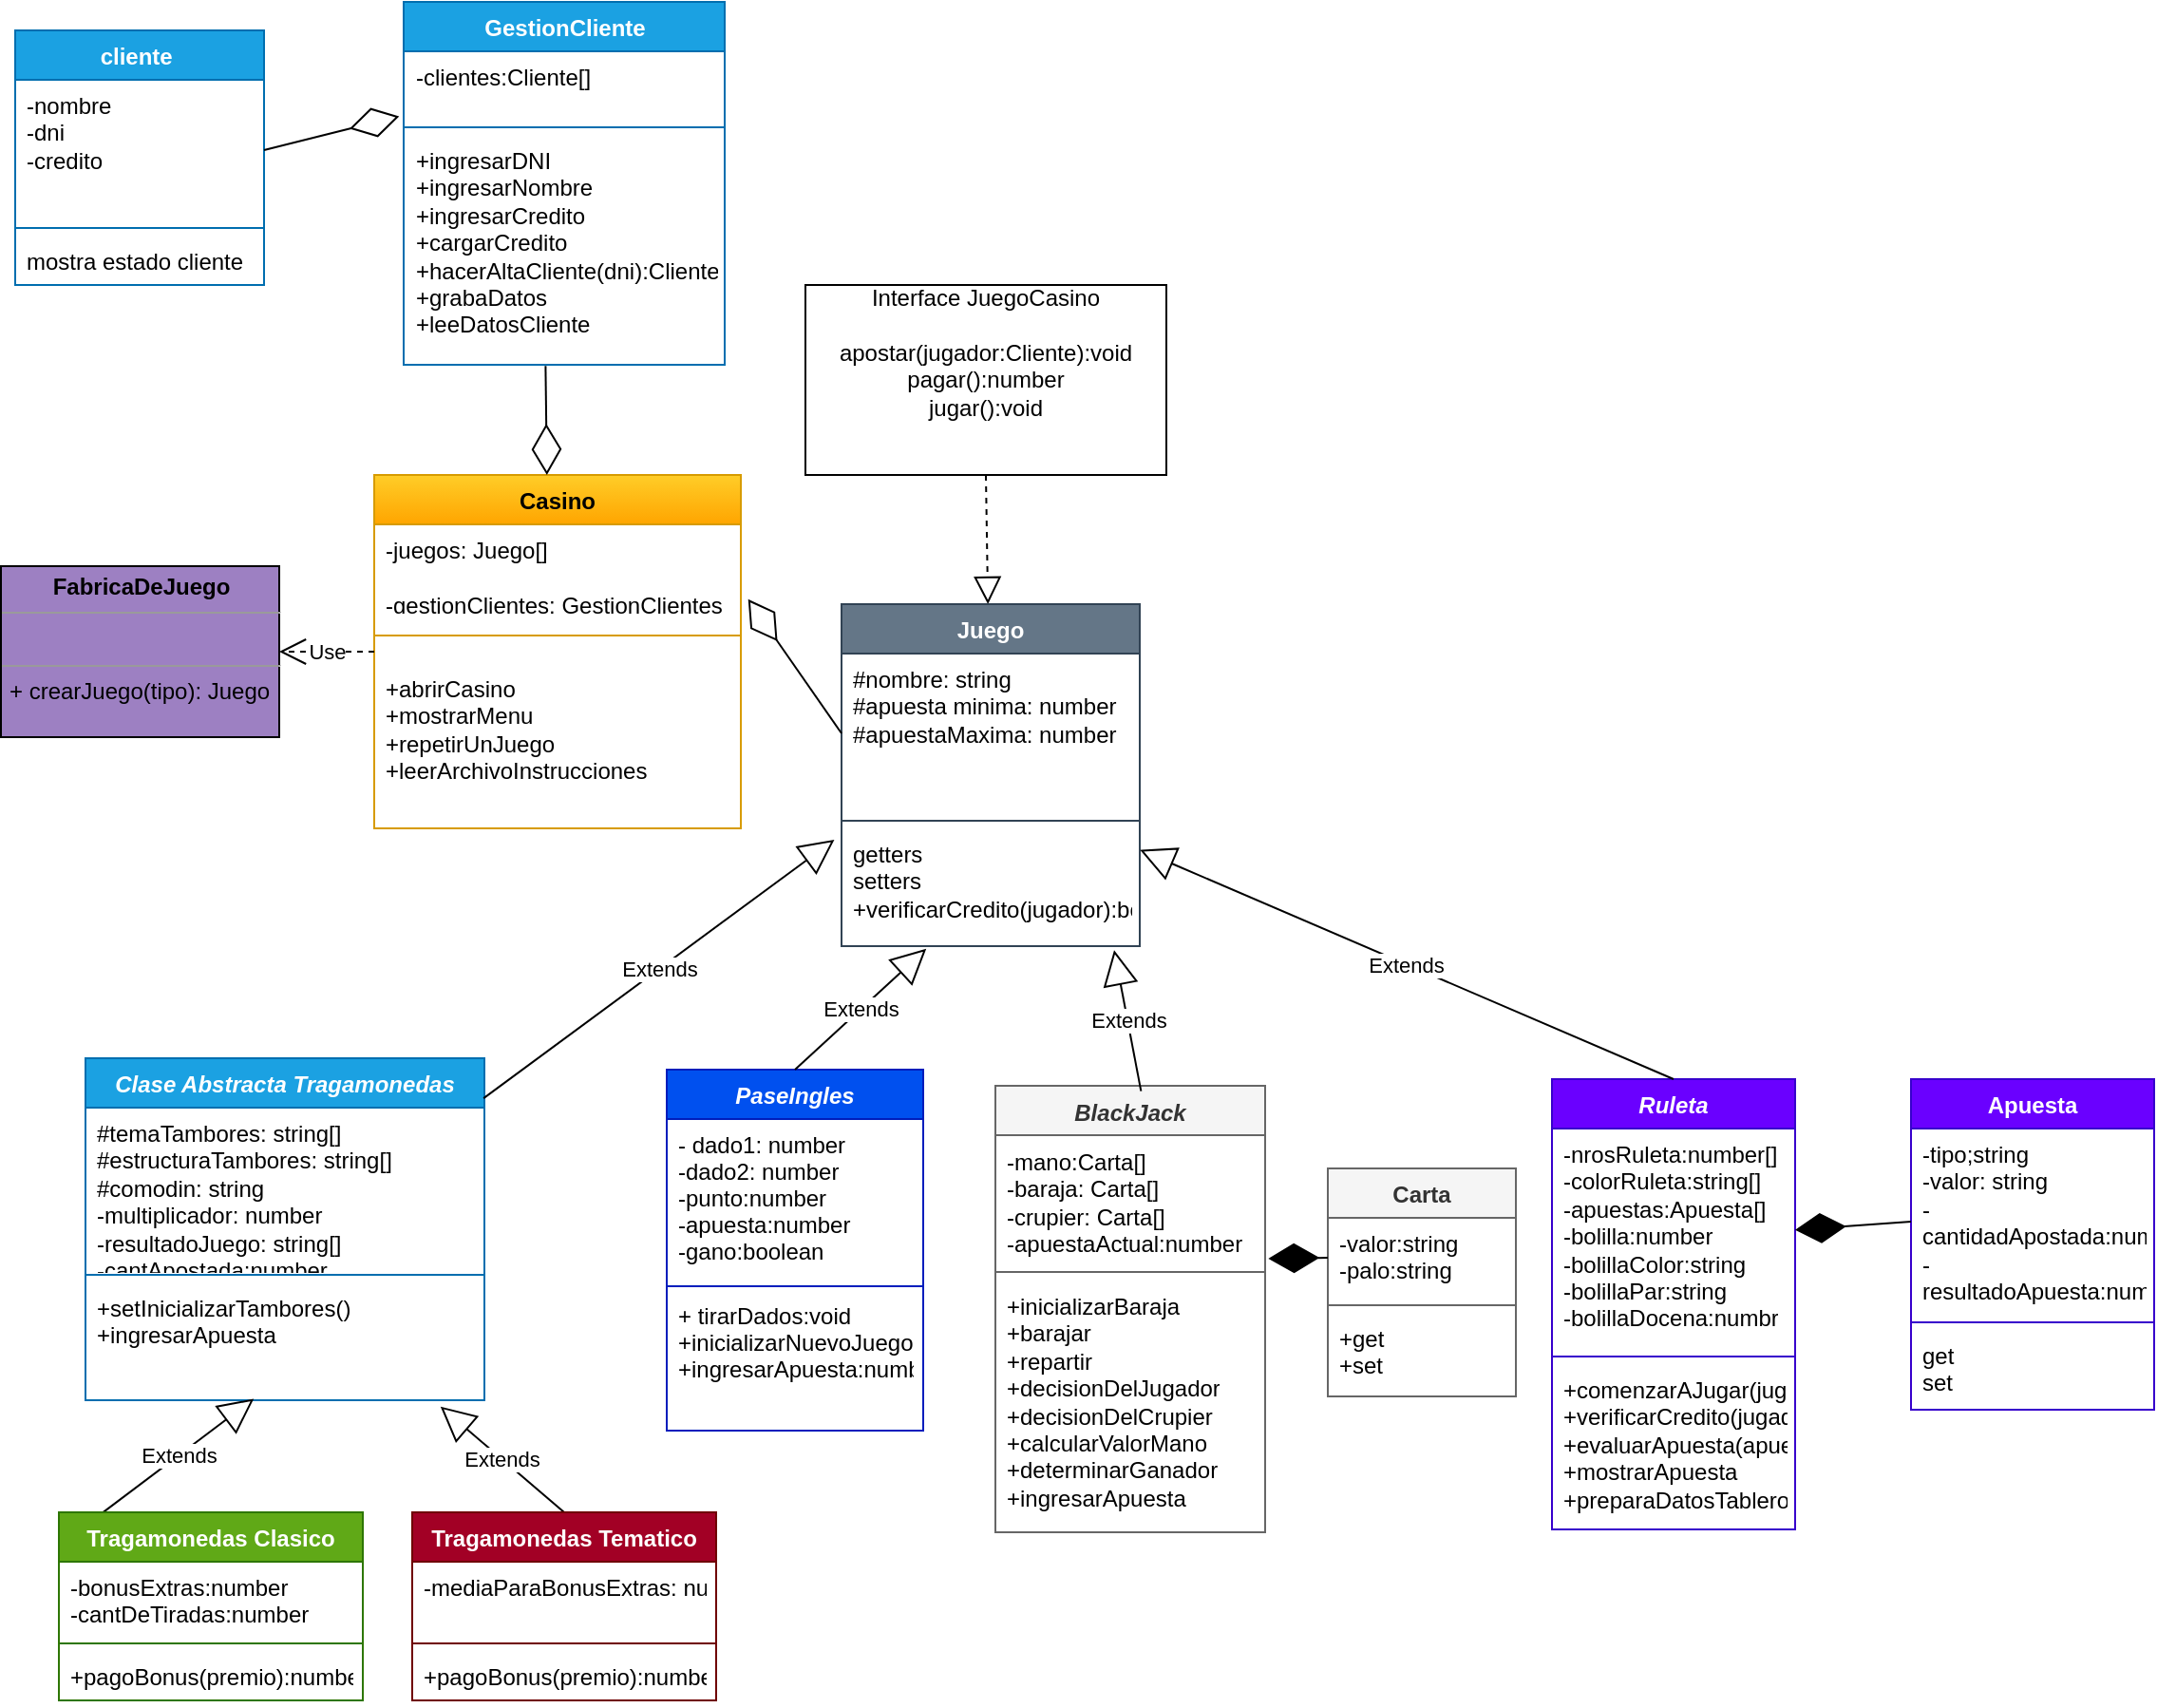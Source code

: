 <mxfile>
    <diagram name="Página-1" id="bwIVNlXcXNwzSYkkAPYZ">
        <mxGraphModel dx="778" dy="1202" grid="0" gridSize="10" guides="1" tooltips="1" connect="1" arrows="1" fold="1" page="1" pageScale="1" pageWidth="1169" pageHeight="827" math="0" shadow="0">
            <root>
                <mxCell id="0"/>
                <mxCell id="1" parent="0"/>
                <mxCell id="TmxRiigGSbf3DHzbI32Z-1" value="Interface JuegoCasino&lt;div&gt;&lt;br&gt;&lt;/div&gt;&lt;div&gt;apostar(jugador:Cliente):void&lt;/div&gt;&lt;div&gt;pagar():number&lt;/div&gt;&lt;div&gt;jugar():void&lt;/div&gt;&lt;div&gt;&lt;br&gt;&lt;/div&gt;&lt;div&gt;&lt;br&gt;&lt;/div&gt;" style="html=1;whiteSpace=wrap;" parent="1" vertex="1">
                    <mxGeometry x="428" y="12" width="190" height="100" as="geometry"/>
                </mxCell>
                <mxCell id="TmxRiigGSbf3DHzbI32Z-6" value="&lt;i&gt;Clase Abstracta Tragamonedas&lt;/i&gt;" style="swimlane;fontStyle=1;align=center;verticalAlign=top;childLayout=stackLayout;horizontal=1;startSize=26;horizontalStack=0;resizeParent=1;resizeParentMax=0;resizeLast=0;collapsible=1;marginBottom=0;whiteSpace=wrap;html=1;fillColor=#1ba1e2;strokeColor=#006EAF;fontColor=#ffffff;" parent="1" vertex="1">
                    <mxGeometry x="49" y="419" width="210" height="180" as="geometry"/>
                </mxCell>
                <mxCell id="TmxRiigGSbf3DHzbI32Z-7" value="&lt;div&gt;#temaTambores: string[]&lt;/div&gt;&lt;div&gt;#estructuraTambores: string[]&lt;/div&gt;&lt;div&gt;#comodin: string&lt;/div&gt;&lt;div&gt;-multiplicador: number&lt;/div&gt;&lt;div&gt;-resultadoJuego: string[]&lt;/div&gt;&lt;div&gt;-cantApostada:number&lt;/div&gt;" style="text;strokeColor=none;fillColor=none;align=left;verticalAlign=top;spacingLeft=4;spacingRight=4;overflow=hidden;rotatable=0;points=[[0,0.5],[1,0.5]];portConstraint=eastwest;whiteSpace=wrap;html=1;" parent="TmxRiigGSbf3DHzbI32Z-6" vertex="1">
                    <mxGeometry y="26" width="210" height="84" as="geometry"/>
                </mxCell>
                <mxCell id="TmxRiigGSbf3DHzbI32Z-8" value="" style="line;strokeWidth=1;fillColor=none;align=left;verticalAlign=middle;spacingTop=-1;spacingLeft=3;spacingRight=3;rotatable=0;labelPosition=right;points=[];portConstraint=eastwest;strokeColor=inherit;" parent="TmxRiigGSbf3DHzbI32Z-6" vertex="1">
                    <mxGeometry y="110" width="210" height="8" as="geometry"/>
                </mxCell>
                <mxCell id="TmxRiigGSbf3DHzbI32Z-9" value="+setInicializarTambores()&lt;br&gt;+ingresarApuesta" style="text;strokeColor=none;fillColor=none;align=left;verticalAlign=top;spacingLeft=4;spacingRight=4;overflow=hidden;rotatable=0;points=[[0,0.5],[1,0.5]];portConstraint=eastwest;whiteSpace=wrap;html=1;" parent="TmxRiigGSbf3DHzbI32Z-6" vertex="1">
                    <mxGeometry y="118" width="210" height="62" as="geometry"/>
                </mxCell>
                <mxCell id="TmxRiigGSbf3DHzbI32Z-20" value="Casino" style="swimlane;fontStyle=1;align=center;verticalAlign=top;childLayout=stackLayout;horizontal=1;startSize=26;horizontalStack=0;resizeParent=1;resizeParentMax=0;resizeLast=0;collapsible=1;marginBottom=0;whiteSpace=wrap;html=1;fillColor=#ffcd28;gradientColor=#ffa500;strokeColor=#d79b00;" parent="1" vertex="1">
                    <mxGeometry x="201" y="112" width="193" height="186" as="geometry"/>
                </mxCell>
                <mxCell id="TmxRiigGSbf3DHzbI32Z-21" value="-juegos: Juego[]&lt;br&gt;&lt;span style=&quot;background-color: initial;&quot;&gt;&lt;br&gt;-gestionClientes: GestionClientes&lt;br&gt;&lt;/span&gt;" style="text;strokeColor=none;fillColor=none;align=left;verticalAlign=top;spacingLeft=4;spacingRight=4;overflow=hidden;rotatable=0;points=[[0,0.5],[1,0.5]];portConstraint=eastwest;whiteSpace=wrap;html=1;" parent="TmxRiigGSbf3DHzbI32Z-20" vertex="1">
                    <mxGeometry y="26" width="193" height="44" as="geometry"/>
                </mxCell>
                <mxCell id="TmxRiigGSbf3DHzbI32Z-22" value="" style="line;strokeWidth=1;fillColor=none;align=left;verticalAlign=middle;spacingTop=-1;spacingLeft=3;spacingRight=3;rotatable=0;labelPosition=right;points=[];portConstraint=eastwest;strokeColor=inherit;" parent="TmxRiigGSbf3DHzbI32Z-20" vertex="1">
                    <mxGeometry y="70" width="193" height="29" as="geometry"/>
                </mxCell>
                <mxCell id="TmxRiigGSbf3DHzbI32Z-44" value="+abrirCasino&lt;br&gt;+mostrarMenu&lt;br&gt;+repetirUnJuego&lt;br&gt;+leerArchivoInstrucciones" style="text;strokeColor=none;fillColor=none;align=left;verticalAlign=top;spacingLeft=4;spacingRight=4;overflow=hidden;rotatable=0;points=[[0,0.5],[1,0.5]];portConstraint=eastwest;whiteSpace=wrap;html=1;" parent="TmxRiigGSbf3DHzbI32Z-20" vertex="1">
                    <mxGeometry y="99" width="193" height="87" as="geometry"/>
                </mxCell>
                <mxCell id="TmxRiigGSbf3DHzbI32Z-24" value="&lt;i&gt;Ruleta&lt;/i&gt;" style="swimlane;fontStyle=1;align=center;verticalAlign=top;childLayout=stackLayout;horizontal=1;startSize=26;horizontalStack=0;resizeParent=1;resizeParentMax=0;resizeLast=0;collapsible=1;marginBottom=0;whiteSpace=wrap;html=1;fillColor=#6a00ff;strokeColor=#3700CC;fontColor=#ffffff;" parent="1" vertex="1">
                    <mxGeometry x="821" y="430" width="128" height="237" as="geometry"/>
                </mxCell>
                <mxCell id="TmxRiigGSbf3DHzbI32Z-25" value="&lt;div&gt;-nrosRuleta:number[]&lt;/div&gt;&lt;div&gt;-colorRuleta:string[]&lt;/div&gt;&lt;div&gt;-apuestas:Apuesta[]&lt;/div&gt;&lt;div&gt;-bolilla:number&amp;nbsp;&lt;/div&gt;&lt;div&gt;-bolillaColor:string&lt;/div&gt;&lt;div&gt;-bolillaPar:string&lt;/div&gt;&lt;div&gt;-bolillaDocena:numbr&lt;/div&gt;" style="text;strokeColor=none;fillColor=none;align=left;verticalAlign=top;spacingLeft=4;spacingRight=4;overflow=hidden;rotatable=0;points=[[0,0.5],[1,0.5]];portConstraint=eastwest;whiteSpace=wrap;html=1;" parent="TmxRiigGSbf3DHzbI32Z-24" vertex="1">
                    <mxGeometry y="26" width="128" height="116" as="geometry"/>
                </mxCell>
                <mxCell id="TmxRiigGSbf3DHzbI32Z-26" value="" style="line;strokeWidth=1;fillColor=none;align=left;verticalAlign=middle;spacingTop=-1;spacingLeft=3;spacingRight=3;rotatable=0;labelPosition=right;points=[];portConstraint=eastwest;strokeColor=inherit;" parent="TmxRiigGSbf3DHzbI32Z-24" vertex="1">
                    <mxGeometry y="142" width="128" height="8" as="geometry"/>
                </mxCell>
                <mxCell id="TmxRiigGSbf3DHzbI32Z-27" value="+comenzarAJugar(jugador)&lt;br&gt;+verificarCredito(jugador)&lt;br&gt;+evaluarApuesta(apuesta,bolilla)&lt;br&gt;+mostrarApuesta&lt;br&gt;+preparaDatosTablero" style="text;strokeColor=none;fillColor=none;align=left;verticalAlign=top;spacingLeft=4;spacingRight=4;overflow=hidden;rotatable=0;points=[[0,0.5],[1,0.5]];portConstraint=eastwest;whiteSpace=wrap;html=1;" parent="TmxRiigGSbf3DHzbI32Z-24" vertex="1">
                    <mxGeometry y="150" width="128" height="87" as="geometry"/>
                </mxCell>
                <mxCell id="TmxRiigGSbf3DHzbI32Z-40" value="cliente&amp;nbsp;" style="swimlane;fontStyle=1;align=center;verticalAlign=top;childLayout=stackLayout;horizontal=1;startSize=26;horizontalStack=0;resizeParent=1;resizeParentMax=0;resizeLast=0;collapsible=1;marginBottom=0;whiteSpace=wrap;html=1;fillColor=#1ba1e2;fontColor=#ffffff;strokeColor=#006EAF;" parent="1" vertex="1">
                    <mxGeometry x="12" y="-122" width="131" height="134" as="geometry"/>
                </mxCell>
                <mxCell id="TmxRiigGSbf3DHzbI32Z-41" value="-nombre&lt;div&gt;-dni&lt;/div&gt;&lt;div&gt;-credito&lt;/div&gt;" style="text;strokeColor=none;fillColor=none;align=left;verticalAlign=top;spacingLeft=4;spacingRight=4;overflow=hidden;rotatable=0;points=[[0,0.5],[1,0.5]];portConstraint=eastwest;whiteSpace=wrap;html=1;" parent="TmxRiigGSbf3DHzbI32Z-40" vertex="1">
                    <mxGeometry y="26" width="131" height="74" as="geometry"/>
                </mxCell>
                <mxCell id="TmxRiigGSbf3DHzbI32Z-42" value="" style="line;strokeWidth=1;fillColor=none;align=left;verticalAlign=middle;spacingTop=-1;spacingLeft=3;spacingRight=3;rotatable=0;labelPosition=right;points=[];portConstraint=eastwest;strokeColor=inherit;" parent="TmxRiigGSbf3DHzbI32Z-40" vertex="1">
                    <mxGeometry y="100" width="131" height="8" as="geometry"/>
                </mxCell>
                <mxCell id="TmxRiigGSbf3DHzbI32Z-43" value="mostra estado cliente" style="text;strokeColor=none;fillColor=none;align=left;verticalAlign=top;spacingLeft=4;spacingRight=4;overflow=hidden;rotatable=0;points=[[0,0.5],[1,0.5]];portConstraint=eastwest;whiteSpace=wrap;html=1;" parent="TmxRiigGSbf3DHzbI32Z-40" vertex="1">
                    <mxGeometry y="108" width="131" height="26" as="geometry"/>
                </mxCell>
                <mxCell id="1PK3M7cZoepvQwBATbSP-1" value="Extends" style="endArrow=block;endSize=16;endFill=0;html=1;rounded=0;entryX=0.422;entryY=0.988;entryDx=0;entryDy=0;entryPerimeter=0;exitX=0.144;exitY=0.002;exitDx=0;exitDy=0;exitPerimeter=0;" parent="1" source="45" target="TmxRiigGSbf3DHzbI32Z-9" edge="1">
                    <mxGeometry width="160" relative="1" as="geometry">
                        <mxPoint x="144" y="687" as="sourcePoint"/>
                        <mxPoint x="304" y="677" as="targetPoint"/>
                    </mxGeometry>
                </mxCell>
                <mxCell id="1PK3M7cZoepvQwBATbSP-4" value="Extends" style="endArrow=block;endSize=16;endFill=0;html=1;rounded=0;entryX=0.89;entryY=1.054;entryDx=0;entryDy=0;entryPerimeter=0;exitX=0.5;exitY=0;exitDx=0;exitDy=0;" parent="1" source="49" target="TmxRiigGSbf3DHzbI32Z-9" edge="1">
                    <mxGeometry width="160" relative="1" as="geometry">
                        <mxPoint x="387" y="685" as="sourcePoint"/>
                        <mxPoint x="508" y="666" as="targetPoint"/>
                    </mxGeometry>
                </mxCell>
                <mxCell id="1PK3M7cZoepvQwBATbSP-7" value="" style="endArrow=block;dashed=1;endFill=0;endSize=12;html=1;rounded=0;exitX=0.5;exitY=1;exitDx=0;exitDy=0;" parent="1" source="TmxRiigGSbf3DHzbI32Z-1" target="25" edge="1">
                    <mxGeometry width="160" relative="1" as="geometry">
                        <mxPoint x="555" y="134" as="sourcePoint"/>
                        <mxPoint x="313" y="295" as="targetPoint"/>
                    </mxGeometry>
                </mxCell>
                <mxCell id="TmxRiigGSbf3DHzbI32Z-45" value="&lt;i&gt;BlackJack&lt;/i&gt;" style="swimlane;fontStyle=1;align=center;verticalAlign=top;childLayout=stackLayout;horizontal=1;startSize=26;horizontalStack=0;resizeParent=1;resizeParentMax=0;resizeLast=0;collapsible=1;marginBottom=0;whiteSpace=wrap;html=1;fillColor=#f5f5f5;strokeColor=#666666;fontColor=#333333;" parent="1" vertex="1">
                    <mxGeometry x="528" y="433.5" width="142" height="235" as="geometry"/>
                </mxCell>
                <mxCell id="TmxRiigGSbf3DHzbI32Z-46" value="-mano:Carta[]&lt;br&gt;-baraja: Carta[]&lt;br&gt;-crupier: Carta[]&lt;br&gt;-apuestaActual:number" style="text;strokeColor=none;fillColor=none;align=left;verticalAlign=top;spacingLeft=4;spacingRight=4;overflow=hidden;rotatable=0;points=[[0,0.5],[1,0.5]];portConstraint=eastwest;whiteSpace=wrap;html=1;" parent="TmxRiigGSbf3DHzbI32Z-45" vertex="1">
                    <mxGeometry y="26" width="142" height="68" as="geometry"/>
                </mxCell>
                <mxCell id="TmxRiigGSbf3DHzbI32Z-47" value="" style="line;strokeWidth=1;fillColor=none;align=left;verticalAlign=middle;spacingTop=-1;spacingLeft=3;spacingRight=3;rotatable=0;labelPosition=right;points=[];portConstraint=eastwest;strokeColor=inherit;" parent="TmxRiigGSbf3DHzbI32Z-45" vertex="1">
                    <mxGeometry y="94" width="142" height="8" as="geometry"/>
                </mxCell>
                <mxCell id="TmxRiigGSbf3DHzbI32Z-48" value="&lt;div&gt;+inicializarBaraja&lt;/div&gt;&lt;div&gt;+barajar&lt;/div&gt;&lt;div&gt;+repartir&lt;/div&gt;&lt;div&gt;+decisionDelJugador&lt;/div&gt;&lt;div&gt;+decisionDelCrupier&amp;nbsp;&lt;/div&gt;&lt;div&gt;+calcularValorMano&lt;/div&gt;&lt;div&gt;+determinarGanador&lt;/div&gt;&lt;div&gt;+ingresarApuesta&lt;/div&gt;&lt;div&gt;&lt;br&gt;&lt;/div&gt;" style="text;strokeColor=none;fillColor=none;align=left;verticalAlign=top;spacingLeft=4;spacingRight=4;overflow=hidden;rotatable=0;points=[[0,0.5],[1,0.5]];portConstraint=eastwest;whiteSpace=wrap;html=1;" parent="TmxRiigGSbf3DHzbI32Z-45" vertex="1">
                    <mxGeometry y="102" width="142" height="133" as="geometry"/>
                </mxCell>
                <mxCell id="7" value="PaseIngles" style="swimlane;fontStyle=3;align=center;verticalAlign=top;childLayout=stackLayout;horizontal=1;startSize=26;horizontalStack=0;resizeParent=1;resizeParentMax=0;resizeLast=0;collapsible=1;marginBottom=0;fillColor=#0050ef;strokeColor=#001DBC;fontColor=#ffffff;" parent="1" vertex="1">
                    <mxGeometry x="355" y="425" width="135" height="190" as="geometry"/>
                </mxCell>
                <mxCell id="8" value="- dado1: number&#10;-dado2: number&#10;-punto:number&#10;-apuesta:number&#10;-gano:boolean&#10;" style="text;strokeColor=none;fillColor=none;align=left;verticalAlign=top;spacingLeft=4;spacingRight=4;overflow=hidden;rotatable=0;points=[[0,0.5],[1,0.5]];portConstraint=eastwest;" parent="7" vertex="1">
                    <mxGeometry y="26" width="135" height="86" as="geometry"/>
                </mxCell>
                <mxCell id="9" value="" style="line;strokeWidth=1;fillColor=none;align=left;verticalAlign=middle;spacingTop=-1;spacingLeft=3;spacingRight=3;rotatable=0;labelPosition=right;points=[];portConstraint=eastwest;strokeColor=inherit;" parent="7" vertex="1">
                    <mxGeometry y="112" width="135" height="4" as="geometry"/>
                </mxCell>
                <mxCell id="10" value="+ tirarDados:void&#10;+inicializarNuevoJuego:void&#10;+ingresarApuesta:number" style="text;strokeColor=none;fillColor=none;align=left;verticalAlign=top;spacingLeft=4;spacingRight=4;overflow=hidden;rotatable=0;points=[[0,0.5],[1,0.5]];portConstraint=eastwest;" parent="7" vertex="1">
                    <mxGeometry y="116" width="135" height="74" as="geometry"/>
                </mxCell>
                <mxCell id="25" value="Juego" style="swimlane;fontStyle=1;align=center;verticalAlign=top;childLayout=stackLayout;horizontal=1;startSize=26;horizontalStack=0;resizeParent=1;resizeParentMax=0;resizeLast=0;collapsible=1;marginBottom=0;whiteSpace=wrap;html=1;fillColor=#647687;strokeColor=#314354;fontColor=#ffffff;" parent="1" vertex="1">
                    <mxGeometry x="447" y="180" width="157" height="180" as="geometry"/>
                </mxCell>
                <mxCell id="26" value="&lt;div&gt;#nombre: string&lt;/div&gt;&lt;div&gt;#apuesta minima: number&lt;/div&gt;&lt;div&gt;&lt;span style=&quot;background-color: initial;&quot;&gt;#apuestaMaxima: number&lt;/span&gt;&lt;br&gt;&lt;/div&gt;&lt;div&gt;&lt;br&gt;&lt;/div&gt;" style="text;strokeColor=none;fillColor=none;align=left;verticalAlign=top;spacingLeft=4;spacingRight=4;overflow=hidden;rotatable=0;points=[[0,0.5],[1,0.5]];portConstraint=eastwest;whiteSpace=wrap;html=1;" parent="25" vertex="1">
                    <mxGeometry y="26" width="157" height="84" as="geometry"/>
                </mxCell>
                <mxCell id="27" value="" style="line;strokeWidth=1;fillColor=none;align=left;verticalAlign=middle;spacingTop=-1;spacingLeft=3;spacingRight=3;rotatable=0;labelPosition=right;points=[];portConstraint=eastwest;strokeColor=inherit;" parent="25" vertex="1">
                    <mxGeometry y="110" width="157" height="8" as="geometry"/>
                </mxCell>
                <mxCell id="28" value="getters&lt;br&gt;setters&lt;br&gt;+verificarCredito(jugador):boolean" style="text;strokeColor=none;fillColor=none;align=left;verticalAlign=top;spacingLeft=4;spacingRight=4;overflow=hidden;rotatable=0;points=[[0,0.5],[1,0.5]];portConstraint=eastwest;whiteSpace=wrap;html=1;" parent="25" vertex="1">
                    <mxGeometry y="118" width="157" height="62" as="geometry"/>
                </mxCell>
                <mxCell id="31" value="Extends" style="endArrow=block;endSize=16;endFill=0;html=1;entryX=0.914;entryY=1.034;entryDx=0;entryDy=0;entryPerimeter=0;exitX=0.54;exitY=0.012;exitDx=0;exitDy=0;exitPerimeter=0;" parent="1" source="TmxRiigGSbf3DHzbI32Z-45" target="28" edge="1">
                    <mxGeometry width="160" relative="1" as="geometry">
                        <mxPoint x="866" y="503" as="sourcePoint"/>
                        <mxPoint x="668" y="318" as="targetPoint"/>
                    </mxGeometry>
                </mxCell>
                <mxCell id="32" value="Extends" style="endArrow=block;endSize=16;endFill=0;html=1;entryX=-0.024;entryY=0.097;entryDx=0;entryDy=0;entryPerimeter=0;exitX=0.998;exitY=-0.059;exitDx=0;exitDy=0;exitPerimeter=0;" parent="1" source="TmxRiigGSbf3DHzbI32Z-7" target="28" edge="1">
                    <mxGeometry width="160" relative="1" as="geometry">
                        <mxPoint x="256" y="376" as="sourcePoint"/>
                        <mxPoint x="416" y="376" as="targetPoint"/>
                    </mxGeometry>
                </mxCell>
                <mxCell id="33" value="Extends" style="endArrow=block;endSize=16;endFill=0;html=1;exitX=0.5;exitY=0;exitDx=0;exitDy=0;entryX=1.001;entryY=0.183;entryDx=0;entryDy=0;entryPerimeter=0;" parent="1" source="TmxRiigGSbf3DHzbI32Z-24" target="28" edge="1">
                    <mxGeometry width="160" relative="1" as="geometry">
                        <mxPoint x="610" y="506" as="sourcePoint"/>
                        <mxPoint x="553" y="320" as="targetPoint"/>
                        <Array as="points"/>
                    </mxGeometry>
                </mxCell>
                <mxCell id="34" value="Extends" style="endArrow=block;endSize=16;endFill=0;html=1;entryX=0.284;entryY=1.023;entryDx=0;entryDy=0;exitX=0.5;exitY=0;exitDx=0;exitDy=0;entryPerimeter=0;" parent="1" source="7" target="28" edge="1">
                    <mxGeometry width="160" relative="1" as="geometry">
                        <mxPoint x="1050" y="512" as="sourcePoint"/>
                        <mxPoint x="668" y="318" as="targetPoint"/>
                    </mxGeometry>
                </mxCell>
                <mxCell id="35" value="Carta" style="swimlane;fontStyle=1;align=center;verticalAlign=top;childLayout=stackLayout;horizontal=1;startSize=26;horizontalStack=0;resizeParent=1;resizeParentMax=0;resizeLast=0;collapsible=1;marginBottom=0;fillColor=#f5f5f5;fontColor=#333333;strokeColor=#666666;" parent="1" vertex="1">
                    <mxGeometry x="703" y="477" width="99" height="120" as="geometry"/>
                </mxCell>
                <mxCell id="36" value="-valor:string&#10;-palo:string" style="text;strokeColor=none;fillColor=none;align=left;verticalAlign=top;spacingLeft=4;spacingRight=4;overflow=hidden;rotatable=0;points=[[0,0.5],[1,0.5]];portConstraint=eastwest;" parent="35" vertex="1">
                    <mxGeometry y="26" width="99" height="42" as="geometry"/>
                </mxCell>
                <mxCell id="37" value="" style="line;strokeWidth=1;fillColor=none;align=left;verticalAlign=middle;spacingTop=-1;spacingLeft=3;spacingRight=3;rotatable=0;labelPosition=right;points=[];portConstraint=eastwest;strokeColor=inherit;" parent="35" vertex="1">
                    <mxGeometry y="68" width="99" height="8" as="geometry"/>
                </mxCell>
                <mxCell id="38" value="+get&#10;+set" style="text;strokeColor=none;fillColor=none;align=left;verticalAlign=top;spacingLeft=4;spacingRight=4;overflow=hidden;rotatable=0;points=[[0,0.5],[1,0.5]];portConstraint=eastwest;" parent="35" vertex="1">
                    <mxGeometry y="76" width="99" height="44" as="geometry"/>
                </mxCell>
                <mxCell id="40" value="Apuesta" style="swimlane;fontStyle=1;align=center;verticalAlign=top;childLayout=stackLayout;horizontal=1;startSize=26;horizontalStack=0;resizeParent=1;resizeParentMax=0;resizeLast=0;collapsible=1;marginBottom=0;whiteSpace=wrap;html=1;fillColor=#6a00ff;strokeColor=#3700CC;fontColor=#ffffff;" parent="1" vertex="1">
                    <mxGeometry x="1010" y="430" width="128" height="174" as="geometry"/>
                </mxCell>
                <mxCell id="41" value="-tipo;string&lt;br&gt;-valor: string&lt;br&gt;-cantidadApostada:number&lt;br&gt;-resultadoApuesta:number" style="text;strokeColor=none;fillColor=none;align=left;verticalAlign=top;spacingLeft=4;spacingRight=4;overflow=hidden;rotatable=0;points=[[0,0.5],[1,0.5]];portConstraint=eastwest;whiteSpace=wrap;html=1;" parent="40" vertex="1">
                    <mxGeometry y="26" width="128" height="98" as="geometry"/>
                </mxCell>
                <mxCell id="42" value="" style="line;strokeWidth=1;fillColor=none;align=left;verticalAlign=middle;spacingTop=-1;spacingLeft=3;spacingRight=3;rotatable=0;labelPosition=right;points=[];portConstraint=eastwest;strokeColor=inherit;" parent="40" vertex="1">
                    <mxGeometry y="124" width="128" height="8" as="geometry"/>
                </mxCell>
                <mxCell id="43" value="get&lt;br&gt;set" style="text;strokeColor=none;fillColor=none;align=left;verticalAlign=top;spacingLeft=4;spacingRight=4;overflow=hidden;rotatable=0;points=[[0,0.5],[1,0.5]];portConstraint=eastwest;whiteSpace=wrap;html=1;" parent="40" vertex="1">
                    <mxGeometry y="132" width="128" height="42" as="geometry"/>
                </mxCell>
                <mxCell id="45" value="Tragamonedas Clasico" style="swimlane;fontStyle=1;align=center;verticalAlign=top;childLayout=stackLayout;horizontal=1;startSize=26;horizontalStack=0;resizeParent=1;resizeParentMax=0;resizeLast=0;collapsible=1;marginBottom=0;fillColor=#60a917;fontColor=#ffffff;strokeColor=#2D7600;" parent="1" vertex="1">
                    <mxGeometry x="35" y="658" width="160" height="99" as="geometry"/>
                </mxCell>
                <mxCell id="46" value="-bonusExtras:number&#10;-cantDeTiradas:number" style="text;strokeColor=none;fillColor=none;align=left;verticalAlign=top;spacingLeft=4;spacingRight=4;overflow=hidden;rotatable=0;points=[[0,0.5],[1,0.5]];portConstraint=eastwest;" parent="45" vertex="1">
                    <mxGeometry y="26" width="160" height="39" as="geometry"/>
                </mxCell>
                <mxCell id="47" value="" style="line;strokeWidth=1;fillColor=none;align=left;verticalAlign=middle;spacingTop=-1;spacingLeft=3;spacingRight=3;rotatable=0;labelPosition=right;points=[];portConstraint=eastwest;strokeColor=inherit;" parent="45" vertex="1">
                    <mxGeometry y="65" width="160" height="8" as="geometry"/>
                </mxCell>
                <mxCell id="48" value="+pagoBonus(premio):number" style="text;strokeColor=none;fillColor=none;align=left;verticalAlign=top;spacingLeft=4;spacingRight=4;overflow=hidden;rotatable=0;points=[[0,0.5],[1,0.5]];portConstraint=eastwest;" parent="45" vertex="1">
                    <mxGeometry y="73" width="160" height="26" as="geometry"/>
                </mxCell>
                <mxCell id="49" value="Tragamonedas Tematico" style="swimlane;fontStyle=1;align=center;verticalAlign=top;childLayout=stackLayout;horizontal=1;startSize=26;horizontalStack=0;resizeParent=1;resizeParentMax=0;resizeLast=0;collapsible=1;marginBottom=0;fillColor=#a20025;fontColor=#ffffff;strokeColor=#6F0000;" parent="1" vertex="1">
                    <mxGeometry x="221" y="658" width="160" height="99" as="geometry"/>
                </mxCell>
                <mxCell id="50" value="-mediaParaBonusExtras: number" style="text;strokeColor=none;fillColor=none;align=left;verticalAlign=top;spacingLeft=4;spacingRight=4;overflow=hidden;rotatable=0;points=[[0,0.5],[1,0.5]];portConstraint=eastwest;" parent="49" vertex="1">
                    <mxGeometry y="26" width="160" height="39" as="geometry"/>
                </mxCell>
                <mxCell id="51" value="" style="line;strokeWidth=1;fillColor=none;align=left;verticalAlign=middle;spacingTop=-1;spacingLeft=3;spacingRight=3;rotatable=0;labelPosition=right;points=[];portConstraint=eastwest;strokeColor=inherit;" parent="49" vertex="1">
                    <mxGeometry y="65" width="160" height="8" as="geometry"/>
                </mxCell>
                <mxCell id="52" value="+pagoBonus(premio):number" style="text;strokeColor=none;fillColor=none;align=left;verticalAlign=top;spacingLeft=4;spacingRight=4;overflow=hidden;rotatable=0;points=[[0,0.5],[1,0.5]];portConstraint=eastwest;" parent="49" vertex="1">
                    <mxGeometry y="73" width="160" height="26" as="geometry"/>
                </mxCell>
                <mxCell id="58" value="GestionCliente" style="swimlane;fontStyle=1;align=center;verticalAlign=top;childLayout=stackLayout;horizontal=1;startSize=26;horizontalStack=0;resizeParent=1;resizeParentMax=0;resizeLast=0;collapsible=1;marginBottom=0;whiteSpace=wrap;html=1;fillColor=#1ba1e2;fontColor=#ffffff;strokeColor=#006EAF;" parent="1" vertex="1">
                    <mxGeometry x="216.5" y="-137" width="169" height="191" as="geometry"/>
                </mxCell>
                <mxCell id="59" value="-clientes:Cliente[]" style="text;strokeColor=none;fillColor=none;align=left;verticalAlign=top;spacingLeft=4;spacingRight=4;overflow=hidden;rotatable=0;points=[[0,0.5],[1,0.5]];portConstraint=eastwest;whiteSpace=wrap;html=1;" parent="58" vertex="1">
                    <mxGeometry y="26" width="169" height="36" as="geometry"/>
                </mxCell>
                <mxCell id="60" value="" style="line;strokeWidth=1;fillColor=none;align=left;verticalAlign=middle;spacingTop=-1;spacingLeft=3;spacingRight=3;rotatable=0;labelPosition=right;points=[];portConstraint=eastwest;strokeColor=inherit;" parent="58" vertex="1">
                    <mxGeometry y="62" width="169" height="8" as="geometry"/>
                </mxCell>
                <mxCell id="61" value="+ingresarDNI&lt;br&gt;+ingresarNombre&lt;br&gt;+ingresarCredito&lt;br&gt;+cargarCredito&lt;br&gt;+hacerAltaCliente(dni):Cliente&lt;br&gt;+grabaDatos&lt;br&gt;+leeDatosCliente" style="text;strokeColor=none;fillColor=none;align=left;verticalAlign=top;spacingLeft=4;spacingRight=4;overflow=hidden;rotatable=0;points=[[0,0.5],[1,0.5]];portConstraint=eastwest;whiteSpace=wrap;html=1;" parent="58" vertex="1">
                    <mxGeometry y="70" width="169" height="121" as="geometry"/>
                </mxCell>
                <mxCell id="65" value="&lt;p style=&quot;margin:0px;margin-top:4px;text-align:center;&quot;&gt;&lt;b&gt;FabricaDeJuego&lt;/b&gt;&lt;/p&gt;&lt;hr size=&quot;1&quot;&gt;&lt;p style=&quot;margin:0px;margin-left:4px;&quot;&gt;&lt;br&gt;&lt;/p&gt;&lt;hr size=&quot;1&quot;&gt;&lt;p style=&quot;margin:0px;margin-left:4px;&quot;&gt;+ crearJuego(tipo): Juego&lt;/p&gt;" style="verticalAlign=top;align=left;overflow=fill;fontSize=12;fontFamily=Helvetica;html=1;fillColor=#9D80C2;" parent="1" vertex="1">
                    <mxGeometry x="4.5" y="160" width="146.5" height="90" as="geometry"/>
                </mxCell>
                <mxCell id="66" value="Use" style="endArrow=open;endSize=12;dashed=1;html=1;entryX=1;entryY=0.5;entryDx=0;entryDy=0;exitX=0;exitY=0.5;exitDx=0;exitDy=0;" parent="1" source="TmxRiigGSbf3DHzbI32Z-20" target="65" edge="1">
                    <mxGeometry width="160" relative="1" as="geometry">
                        <mxPoint x="353" y="858" as="sourcePoint"/>
                        <mxPoint x="513" y="858" as="targetPoint"/>
                    </mxGeometry>
                </mxCell>
                <mxCell id="68" value="" style="endArrow=diamondThin;endFill=0;endSize=24;html=1;entryX=-0.014;entryY=0.951;entryDx=0;entryDy=0;entryPerimeter=0;exitX=1;exitY=0.5;exitDx=0;exitDy=0;" parent="1" source="TmxRiigGSbf3DHzbI32Z-41" target="59" edge="1">
                    <mxGeometry width="160" relative="1" as="geometry">
                        <mxPoint x="166" y="94" as="sourcePoint"/>
                        <mxPoint x="326" y="94" as="targetPoint"/>
                    </mxGeometry>
                </mxCell>
                <mxCell id="69" value="" style="endArrow=diamondThin;endFill=0;endSize=24;html=1;exitX=0.442;exitY=1.005;exitDx=0;exitDy=0;exitPerimeter=0;entryX=0.471;entryY=0;entryDx=0;entryDy=0;entryPerimeter=0;" parent="1" source="61" target="TmxRiigGSbf3DHzbI32Z-20" edge="1">
                    <mxGeometry width="160" relative="1" as="geometry">
                        <mxPoint x="166" y="94" as="sourcePoint"/>
                        <mxPoint x="345" y="95" as="targetPoint"/>
                    </mxGeometry>
                </mxCell>
                <mxCell id="70" value="" style="endArrow=diamondThin;endFill=0;endSize=24;html=1;exitX=0;exitY=0.5;exitDx=0;exitDy=0;entryX=1.02;entryY=0.896;entryDx=0;entryDy=0;entryPerimeter=0;" parent="1" source="26" target="TmxRiigGSbf3DHzbI32Z-21" edge="1">
                    <mxGeometry width="160" relative="1" as="geometry">
                        <mxPoint x="166" y="261" as="sourcePoint"/>
                        <mxPoint x="326" y="261" as="targetPoint"/>
                    </mxGeometry>
                </mxCell>
                <mxCell id="71" value="" style="endArrow=diamondThin;endFill=1;endSize=24;html=1;entryX=1.012;entryY=0.955;entryDx=0;entryDy=0;entryPerimeter=0;exitX=0;exitY=0.5;exitDx=0;exitDy=0;" parent="1" source="36" target="TmxRiigGSbf3DHzbI32Z-46" edge="1">
                    <mxGeometry width="160" relative="1" as="geometry">
                        <mxPoint x="753" y="661" as="sourcePoint"/>
                        <mxPoint x="740" y="594" as="targetPoint"/>
                    </mxGeometry>
                </mxCell>
                <mxCell id="72" value="" style="endArrow=diamondThin;endFill=1;endSize=24;html=1;exitX=0;exitY=0.5;exitDx=0;exitDy=0;" parent="1" source="41" target="TmxRiigGSbf3DHzbI32Z-25" edge="1">
                    <mxGeometry width="160" relative="1" as="geometry">
                        <mxPoint x="1001.3" y="540" as="sourcePoint"/>
                        <mxPoint x="970.004" y="540.44" as="targetPoint"/>
                    </mxGeometry>
                </mxCell>
            </root>
        </mxGraphModel>
    </diagram>
</mxfile>